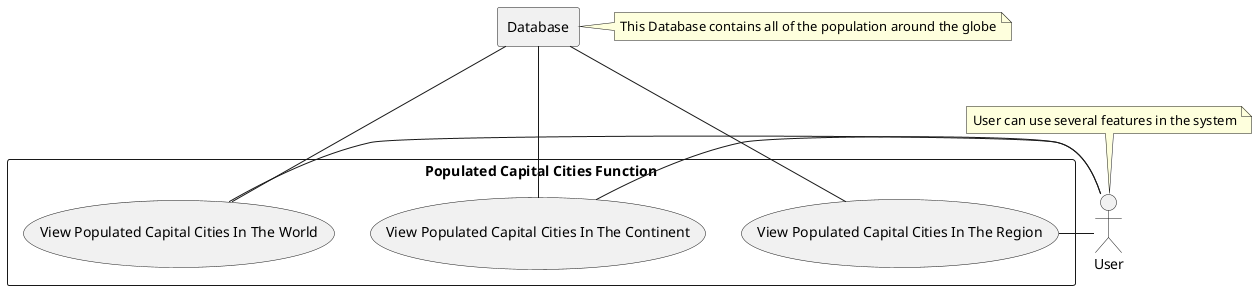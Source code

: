 @startuml
    actor user as "User"
    note top of user: User can use several features in the system
    rectangle db as "Database"
    note right of db: This Database contains all of the population around the globe
    rectangle "Populated Capital Cities Function"{
        usecase PCaWORLD as "View Populated Capital Cities In The World"
        usecase PCaCONTINENT as "View Populated Capital Cities In The Continent"
        usecase PCaREGION as "View Populated Capital Cities In The Region"
        user - PCaWORLD
        user - PCaCONTINENT
        user - PCaREGION
        db --- PCaWORLD
        db --- PCaCONTINENT
        db --- PCaREGION
    }
@enduml